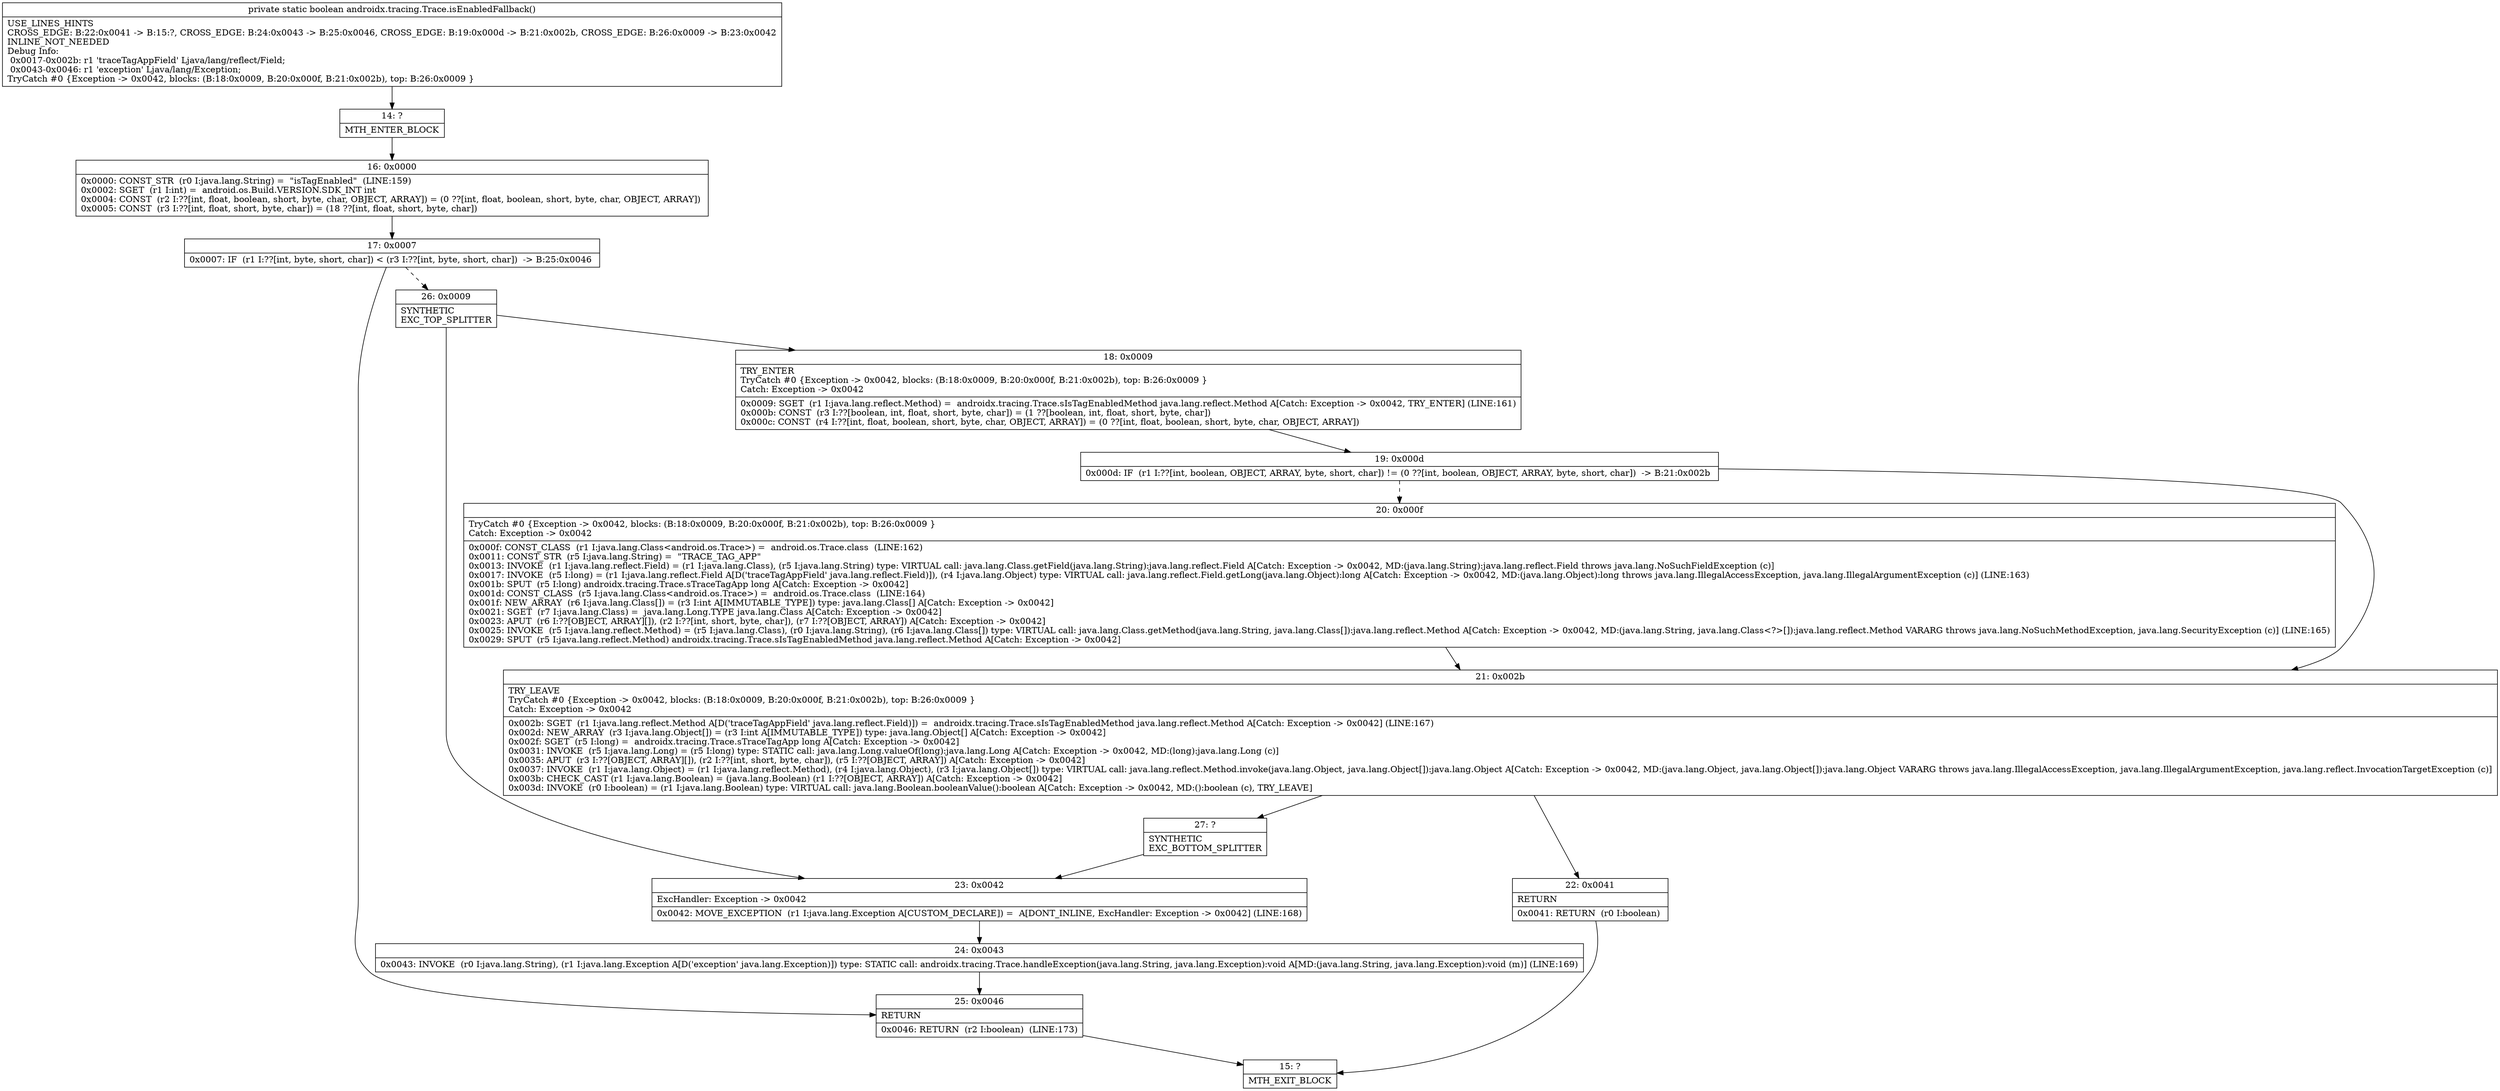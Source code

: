 digraph "CFG forandroidx.tracing.Trace.isEnabledFallback()Z" {
Node_14 [shape=record,label="{14\:\ ?|MTH_ENTER_BLOCK\l}"];
Node_16 [shape=record,label="{16\:\ 0x0000|0x0000: CONST_STR  (r0 I:java.lang.String) =  \"isTagEnabled\"  (LINE:159)\l0x0002: SGET  (r1 I:int) =  android.os.Build.VERSION.SDK_INT int \l0x0004: CONST  (r2 I:??[int, float, boolean, short, byte, char, OBJECT, ARRAY]) = (0 ??[int, float, boolean, short, byte, char, OBJECT, ARRAY]) \l0x0005: CONST  (r3 I:??[int, float, short, byte, char]) = (18 ??[int, float, short, byte, char]) \l}"];
Node_17 [shape=record,label="{17\:\ 0x0007|0x0007: IF  (r1 I:??[int, byte, short, char]) \< (r3 I:??[int, byte, short, char])  \-\> B:25:0x0046 \l}"];
Node_25 [shape=record,label="{25\:\ 0x0046|RETURN\l|0x0046: RETURN  (r2 I:boolean)  (LINE:173)\l}"];
Node_15 [shape=record,label="{15\:\ ?|MTH_EXIT_BLOCK\l}"];
Node_26 [shape=record,label="{26\:\ 0x0009|SYNTHETIC\lEXC_TOP_SPLITTER\l}"];
Node_18 [shape=record,label="{18\:\ 0x0009|TRY_ENTER\lTryCatch #0 \{Exception \-\> 0x0042, blocks: (B:18:0x0009, B:20:0x000f, B:21:0x002b), top: B:26:0x0009 \}\lCatch: Exception \-\> 0x0042\l|0x0009: SGET  (r1 I:java.lang.reflect.Method) =  androidx.tracing.Trace.sIsTagEnabledMethod java.lang.reflect.Method A[Catch: Exception \-\> 0x0042, TRY_ENTER] (LINE:161)\l0x000b: CONST  (r3 I:??[boolean, int, float, short, byte, char]) = (1 ??[boolean, int, float, short, byte, char]) \l0x000c: CONST  (r4 I:??[int, float, boolean, short, byte, char, OBJECT, ARRAY]) = (0 ??[int, float, boolean, short, byte, char, OBJECT, ARRAY]) \l}"];
Node_19 [shape=record,label="{19\:\ 0x000d|0x000d: IF  (r1 I:??[int, boolean, OBJECT, ARRAY, byte, short, char]) != (0 ??[int, boolean, OBJECT, ARRAY, byte, short, char])  \-\> B:21:0x002b \l}"];
Node_20 [shape=record,label="{20\:\ 0x000f|TryCatch #0 \{Exception \-\> 0x0042, blocks: (B:18:0x0009, B:20:0x000f, B:21:0x002b), top: B:26:0x0009 \}\lCatch: Exception \-\> 0x0042\l|0x000f: CONST_CLASS  (r1 I:java.lang.Class\<android.os.Trace\>) =  android.os.Trace.class  (LINE:162)\l0x0011: CONST_STR  (r5 I:java.lang.String) =  \"TRACE_TAG_APP\" \l0x0013: INVOKE  (r1 I:java.lang.reflect.Field) = (r1 I:java.lang.Class), (r5 I:java.lang.String) type: VIRTUAL call: java.lang.Class.getField(java.lang.String):java.lang.reflect.Field A[Catch: Exception \-\> 0x0042, MD:(java.lang.String):java.lang.reflect.Field throws java.lang.NoSuchFieldException (c)]\l0x0017: INVOKE  (r5 I:long) = (r1 I:java.lang.reflect.Field A[D('traceTagAppField' java.lang.reflect.Field)]), (r4 I:java.lang.Object) type: VIRTUAL call: java.lang.reflect.Field.getLong(java.lang.Object):long A[Catch: Exception \-\> 0x0042, MD:(java.lang.Object):long throws java.lang.IllegalAccessException, java.lang.IllegalArgumentException (c)] (LINE:163)\l0x001b: SPUT  (r5 I:long) androidx.tracing.Trace.sTraceTagApp long A[Catch: Exception \-\> 0x0042]\l0x001d: CONST_CLASS  (r5 I:java.lang.Class\<android.os.Trace\>) =  android.os.Trace.class  (LINE:164)\l0x001f: NEW_ARRAY  (r6 I:java.lang.Class[]) = (r3 I:int A[IMMUTABLE_TYPE]) type: java.lang.Class[] A[Catch: Exception \-\> 0x0042]\l0x0021: SGET  (r7 I:java.lang.Class) =  java.lang.Long.TYPE java.lang.Class A[Catch: Exception \-\> 0x0042]\l0x0023: APUT  (r6 I:??[OBJECT, ARRAY][]), (r2 I:??[int, short, byte, char]), (r7 I:??[OBJECT, ARRAY]) A[Catch: Exception \-\> 0x0042]\l0x0025: INVOKE  (r5 I:java.lang.reflect.Method) = (r5 I:java.lang.Class), (r0 I:java.lang.String), (r6 I:java.lang.Class[]) type: VIRTUAL call: java.lang.Class.getMethod(java.lang.String, java.lang.Class[]):java.lang.reflect.Method A[Catch: Exception \-\> 0x0042, MD:(java.lang.String, java.lang.Class\<?\>[]):java.lang.reflect.Method VARARG throws java.lang.NoSuchMethodException, java.lang.SecurityException (c)] (LINE:165)\l0x0029: SPUT  (r5 I:java.lang.reflect.Method) androidx.tracing.Trace.sIsTagEnabledMethod java.lang.reflect.Method A[Catch: Exception \-\> 0x0042]\l}"];
Node_21 [shape=record,label="{21\:\ 0x002b|TRY_LEAVE\lTryCatch #0 \{Exception \-\> 0x0042, blocks: (B:18:0x0009, B:20:0x000f, B:21:0x002b), top: B:26:0x0009 \}\lCatch: Exception \-\> 0x0042\l|0x002b: SGET  (r1 I:java.lang.reflect.Method A[D('traceTagAppField' java.lang.reflect.Field)]) =  androidx.tracing.Trace.sIsTagEnabledMethod java.lang.reflect.Method A[Catch: Exception \-\> 0x0042] (LINE:167)\l0x002d: NEW_ARRAY  (r3 I:java.lang.Object[]) = (r3 I:int A[IMMUTABLE_TYPE]) type: java.lang.Object[] A[Catch: Exception \-\> 0x0042]\l0x002f: SGET  (r5 I:long) =  androidx.tracing.Trace.sTraceTagApp long A[Catch: Exception \-\> 0x0042]\l0x0031: INVOKE  (r5 I:java.lang.Long) = (r5 I:long) type: STATIC call: java.lang.Long.valueOf(long):java.lang.Long A[Catch: Exception \-\> 0x0042, MD:(long):java.lang.Long (c)]\l0x0035: APUT  (r3 I:??[OBJECT, ARRAY][]), (r2 I:??[int, short, byte, char]), (r5 I:??[OBJECT, ARRAY]) A[Catch: Exception \-\> 0x0042]\l0x0037: INVOKE  (r1 I:java.lang.Object) = (r1 I:java.lang.reflect.Method), (r4 I:java.lang.Object), (r3 I:java.lang.Object[]) type: VIRTUAL call: java.lang.reflect.Method.invoke(java.lang.Object, java.lang.Object[]):java.lang.Object A[Catch: Exception \-\> 0x0042, MD:(java.lang.Object, java.lang.Object[]):java.lang.Object VARARG throws java.lang.IllegalAccessException, java.lang.IllegalArgumentException, java.lang.reflect.InvocationTargetException (c)]\l0x003b: CHECK_CAST (r1 I:java.lang.Boolean) = (java.lang.Boolean) (r1 I:??[OBJECT, ARRAY]) A[Catch: Exception \-\> 0x0042]\l0x003d: INVOKE  (r0 I:boolean) = (r1 I:java.lang.Boolean) type: VIRTUAL call: java.lang.Boolean.booleanValue():boolean A[Catch: Exception \-\> 0x0042, MD:():boolean (c), TRY_LEAVE]\l}"];
Node_22 [shape=record,label="{22\:\ 0x0041|RETURN\l|0x0041: RETURN  (r0 I:boolean) \l}"];
Node_27 [shape=record,label="{27\:\ ?|SYNTHETIC\lEXC_BOTTOM_SPLITTER\l}"];
Node_23 [shape=record,label="{23\:\ 0x0042|ExcHandler: Exception \-\> 0x0042\l|0x0042: MOVE_EXCEPTION  (r1 I:java.lang.Exception A[CUSTOM_DECLARE]) =  A[DONT_INLINE, ExcHandler: Exception \-\> 0x0042] (LINE:168)\l}"];
Node_24 [shape=record,label="{24\:\ 0x0043|0x0043: INVOKE  (r0 I:java.lang.String), (r1 I:java.lang.Exception A[D('exception' java.lang.Exception)]) type: STATIC call: androidx.tracing.Trace.handleException(java.lang.String, java.lang.Exception):void A[MD:(java.lang.String, java.lang.Exception):void (m)] (LINE:169)\l}"];
MethodNode[shape=record,label="{private static boolean androidx.tracing.Trace.isEnabledFallback()  | USE_LINES_HINTS\lCROSS_EDGE: B:22:0x0041 \-\> B:15:?, CROSS_EDGE: B:24:0x0043 \-\> B:25:0x0046, CROSS_EDGE: B:19:0x000d \-\> B:21:0x002b, CROSS_EDGE: B:26:0x0009 \-\> B:23:0x0042\lINLINE_NOT_NEEDED\lDebug Info:\l  0x0017\-0x002b: r1 'traceTagAppField' Ljava\/lang\/reflect\/Field;\l  0x0043\-0x0046: r1 'exception' Ljava\/lang\/Exception;\lTryCatch #0 \{Exception \-\> 0x0042, blocks: (B:18:0x0009, B:20:0x000f, B:21:0x002b), top: B:26:0x0009 \}\l}"];
MethodNode -> Node_14;Node_14 -> Node_16;
Node_16 -> Node_17;
Node_17 -> Node_25;
Node_17 -> Node_26[style=dashed];
Node_25 -> Node_15;
Node_26 -> Node_18;
Node_26 -> Node_23;
Node_18 -> Node_19;
Node_19 -> Node_20[style=dashed];
Node_19 -> Node_21;
Node_20 -> Node_21;
Node_21 -> Node_22;
Node_21 -> Node_27;
Node_22 -> Node_15;
Node_27 -> Node_23;
Node_23 -> Node_24;
Node_24 -> Node_25;
}

